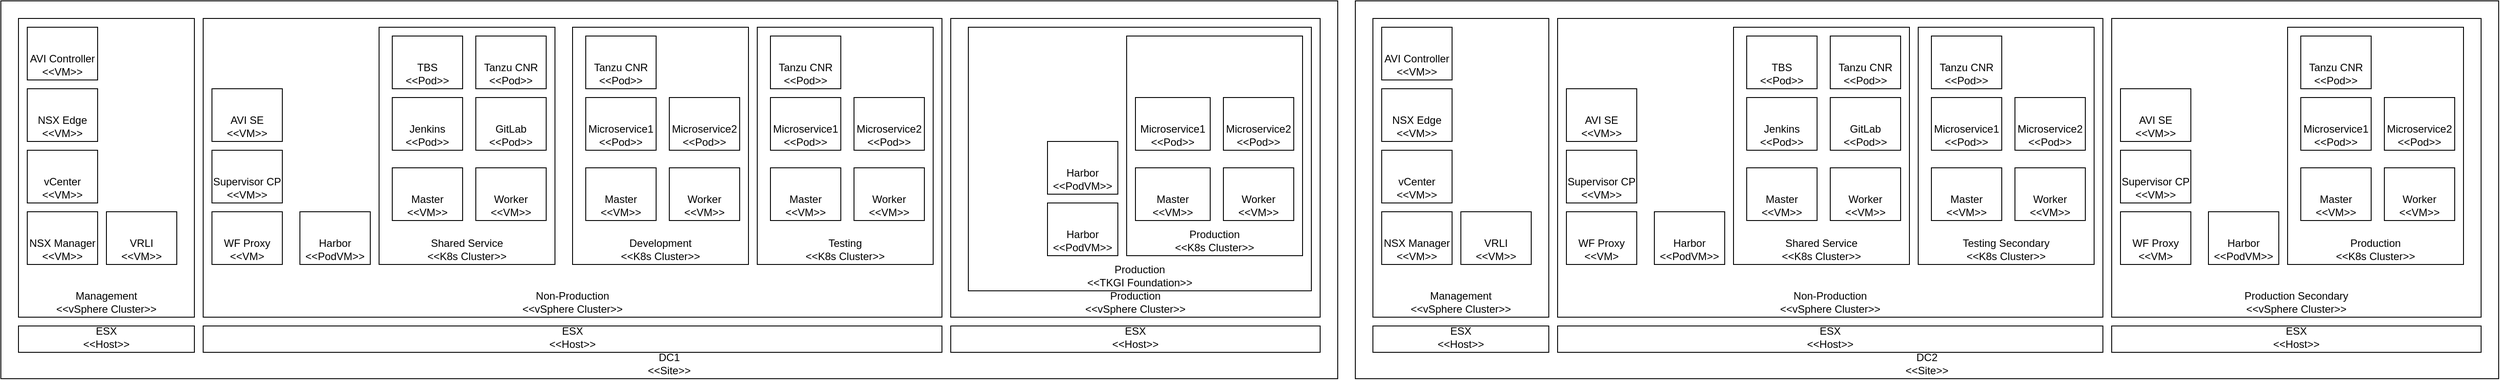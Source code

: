 <mxfile>
    <diagram id="qAm4BBfvQx0zoS3KFt7O" name="Page-1">
        <mxGraphModel dx="1856" dy="544" grid="1" gridSize="10" guides="1" tooltips="1" connect="1" arrows="1" fold="1" page="1" pageScale="1" pageWidth="827" pageHeight="1169" math="0" shadow="0">
            <root>
                <mxCell id="0"/>
                <mxCell id="1" parent="0"/>
                <mxCell id="jFQtCFHf7RdMypHE_TrT-1" value="DC1&lt;br&gt;&amp;lt;&amp;lt;Site&amp;gt;&amp;gt;" style="rounded=0;whiteSpace=wrap;html=1;verticalAlign=bottom;" parent="1" vertex="1">
                    <mxGeometry x="40" y="40" width="1520" height="430" as="geometry"/>
                </mxCell>
                <mxCell id="jFQtCFHf7RdMypHE_TrT-27" value="Production&lt;br&gt;&amp;lt;&amp;lt;vSphere Cluster&amp;gt;&amp;gt;" style="rounded=0;whiteSpace=wrap;html=1;horizontal=1;verticalAlign=bottom;" parent="1" vertex="1">
                    <mxGeometry x="1120" y="60" width="420" height="340" as="geometry"/>
                </mxCell>
                <mxCell id="2" value="Production&lt;br&gt;&amp;lt;&amp;lt;TKGI Foundation&amp;gt;&amp;gt;" style="rounded=0;whiteSpace=wrap;html=1;verticalAlign=bottom;" vertex="1" parent="1">
                    <mxGeometry x="1140" y="70" width="390" height="300" as="geometry"/>
                </mxCell>
                <mxCell id="jFQtCFHf7RdMypHE_TrT-2" value="Management &lt;br&gt;&amp;lt;&amp;lt;vSphere Cluster&amp;gt;&amp;gt;" style="rounded=0;whiteSpace=wrap;html=1;horizontal=1;verticalAlign=bottom;" parent="1" vertex="1">
                    <mxGeometry x="60" y="60" width="200" height="340" as="geometry"/>
                </mxCell>
                <mxCell id="jFQtCFHf7RdMypHE_TrT-3" value="ESX&lt;br&gt;&amp;lt;&amp;lt;Host&amp;gt;&amp;gt;" style="rounded=0;whiteSpace=wrap;html=1;verticalAlign=bottom;" parent="1" vertex="1">
                    <mxGeometry x="60" y="410" width="200" height="30" as="geometry"/>
                </mxCell>
                <mxCell id="jFQtCFHf7RdMypHE_TrT-4" value="ESX&lt;br&gt;&amp;lt;&amp;lt;Host&amp;gt;&amp;gt;" style="rounded=0;whiteSpace=wrap;html=1;verticalAlign=bottom;" parent="1" vertex="1">
                    <mxGeometry x="270" y="410" width="840" height="30" as="geometry"/>
                </mxCell>
                <mxCell id="jFQtCFHf7RdMypHE_TrT-6" value="vCenter&lt;br&gt;&amp;lt;&amp;lt;VM&amp;gt;&amp;gt;" style="rounded=0;whiteSpace=wrap;html=1;verticalAlign=bottom;" parent="1" vertex="1">
                    <mxGeometry x="70" y="210" width="80" height="60" as="geometry"/>
                </mxCell>
                <mxCell id="jFQtCFHf7RdMypHE_TrT-7" value="NSX Manager&lt;br&gt;&amp;lt;&amp;lt;VM&amp;gt;&amp;gt;" style="rounded=0;whiteSpace=wrap;html=1;verticalAlign=bottom;" parent="1" vertex="1">
                    <mxGeometry x="70" y="280" width="80" height="60" as="geometry"/>
                </mxCell>
                <mxCell id="jFQtCFHf7RdMypHE_TrT-8" value="NSX Edge&lt;br&gt;&amp;lt;&amp;lt;VM&amp;gt;&amp;gt;" style="rounded=0;whiteSpace=wrap;html=1;verticalAlign=bottom;" parent="1" vertex="1">
                    <mxGeometry x="70" y="140" width="80" height="60" as="geometry"/>
                </mxCell>
                <mxCell id="jFQtCFHf7RdMypHE_TrT-9" value="AVI Controller&lt;br&gt;&amp;lt;&amp;lt;VM&amp;gt;&amp;gt;" style="rounded=0;whiteSpace=wrap;html=1;verticalAlign=bottom;" parent="1" vertex="1">
                    <mxGeometry x="70" y="70" width="80" height="60" as="geometry"/>
                </mxCell>
                <mxCell id="jFQtCFHf7RdMypHE_TrT-10" value="VRLI&lt;br&gt;&amp;lt;&amp;lt;VM&amp;gt;&amp;gt;" style="rounded=0;whiteSpace=wrap;html=1;verticalAlign=bottom;" parent="1" vertex="1">
                    <mxGeometry x="160" y="280" width="80" height="60" as="geometry"/>
                </mxCell>
                <mxCell id="jFQtCFHf7RdMypHE_TrT-11" value="Non-Production&lt;br&gt;&amp;lt;&amp;lt;vSphere Cluster&amp;gt;&amp;gt;" style="rounded=0;whiteSpace=wrap;html=1;horizontal=1;verticalAlign=bottom;" parent="1" vertex="1">
                    <mxGeometry x="270" y="60" width="840" height="340" as="geometry"/>
                </mxCell>
                <mxCell id="jFQtCFHf7RdMypHE_TrT-12" value="WF Proxy&lt;br&gt;&amp;lt;&amp;lt;VM&amp;gt;" style="rounded=0;whiteSpace=wrap;html=1;verticalAlign=bottom;" parent="1" vertex="1">
                    <mxGeometry x="280" y="280" width="80" height="60" as="geometry"/>
                </mxCell>
                <mxCell id="jFQtCFHf7RdMypHE_TrT-13" value="Supervisor CP&lt;br&gt;&amp;lt;&amp;lt;VM&amp;gt;&amp;gt;" style="rounded=0;whiteSpace=wrap;html=1;verticalAlign=bottom;" parent="1" vertex="1">
                    <mxGeometry x="280" y="210" width="80" height="60" as="geometry"/>
                </mxCell>
                <mxCell id="jFQtCFHf7RdMypHE_TrT-14" value="Harbor&lt;br&gt;&amp;lt;&amp;lt;PodVM&amp;gt;&amp;gt;" style="rounded=0;whiteSpace=wrap;html=1;verticalAlign=bottom;" parent="1" vertex="1">
                    <mxGeometry x="380" y="280" width="80" height="60" as="geometry"/>
                </mxCell>
                <mxCell id="jFQtCFHf7RdMypHE_TrT-15" value="AVI SE&lt;br&gt;&amp;lt;&amp;lt;VM&amp;gt;&amp;gt;" style="rounded=0;whiteSpace=wrap;html=1;verticalAlign=bottom;" parent="1" vertex="1">
                    <mxGeometry x="280" y="140" width="80" height="60" as="geometry"/>
                </mxCell>
                <mxCell id="jFQtCFHf7RdMypHE_TrT-16" value="Shared Service&lt;br&gt;&amp;lt;&amp;lt;K8s Cluster&amp;gt;&amp;gt;" style="rounded=0;whiteSpace=wrap;html=1;verticalAlign=bottom;" parent="1" vertex="1">
                    <mxGeometry x="470" y="70" width="200" height="270" as="geometry"/>
                </mxCell>
                <mxCell id="jFQtCFHf7RdMypHE_TrT-17" value="Master&lt;br&gt;&amp;lt;&amp;lt;VM&amp;gt;&amp;gt;" style="rounded=0;whiteSpace=wrap;html=1;verticalAlign=bottom;" parent="1" vertex="1">
                    <mxGeometry x="485" y="230" width="80" height="60" as="geometry"/>
                </mxCell>
                <mxCell id="jFQtCFHf7RdMypHE_TrT-18" value="Worker&lt;br&gt;&amp;lt;&amp;lt;VM&amp;gt;&amp;gt;" style="rounded=0;whiteSpace=wrap;html=1;verticalAlign=bottom;" parent="1" vertex="1">
                    <mxGeometry x="580" y="230" width="80" height="60" as="geometry"/>
                </mxCell>
                <mxCell id="jFQtCFHf7RdMypHE_TrT-19" value="Jenkins&lt;br&gt;&amp;lt;&amp;lt;Pod&amp;gt;&amp;gt;" style="rounded=0;whiteSpace=wrap;html=1;verticalAlign=bottom;" parent="1" vertex="1">
                    <mxGeometry x="485" y="150" width="80" height="60" as="geometry"/>
                </mxCell>
                <mxCell id="jFQtCFHf7RdMypHE_TrT-20" value="GitLab&lt;br&gt;&amp;lt;&amp;lt;Pod&amp;gt;&amp;gt;" style="rounded=0;whiteSpace=wrap;html=1;verticalAlign=bottom;" parent="1" vertex="1">
                    <mxGeometry x="580" y="150" width="80" height="60" as="geometry"/>
                </mxCell>
                <mxCell id="jFQtCFHf7RdMypHE_TrT-21" value="Development&lt;br&gt;&amp;lt;&amp;lt;K8s Cluster&amp;gt;&amp;gt;" style="rounded=0;whiteSpace=wrap;html=1;verticalAlign=bottom;" parent="1" vertex="1">
                    <mxGeometry x="690" y="70" width="200" height="270" as="geometry"/>
                </mxCell>
                <mxCell id="jFQtCFHf7RdMypHE_TrT-22" value="Master&lt;br&gt;&amp;lt;&amp;lt;VM&amp;gt;&amp;gt;" style="rounded=0;whiteSpace=wrap;html=1;verticalAlign=bottom;" parent="1" vertex="1">
                    <mxGeometry x="705" y="230" width="80" height="60" as="geometry"/>
                </mxCell>
                <mxCell id="jFQtCFHf7RdMypHE_TrT-23" value="Worker&lt;br&gt;&amp;lt;&amp;lt;VM&amp;gt;&amp;gt;" style="rounded=0;whiteSpace=wrap;html=1;verticalAlign=bottom;" parent="1" vertex="1">
                    <mxGeometry x="800" y="230" width="80" height="60" as="geometry"/>
                </mxCell>
                <mxCell id="jFQtCFHf7RdMypHE_TrT-24" value="Microservice1&lt;br&gt;&amp;lt;&amp;lt;Pod&amp;gt;&amp;gt;" style="rounded=0;whiteSpace=wrap;html=1;verticalAlign=bottom;" parent="1" vertex="1">
                    <mxGeometry x="705" y="150" width="80" height="60" as="geometry"/>
                </mxCell>
                <mxCell id="jFQtCFHf7RdMypHE_TrT-25" value="Microservice2&lt;br&gt;&amp;lt;&amp;lt;Pod&amp;gt;&amp;gt;" style="rounded=0;whiteSpace=wrap;html=1;verticalAlign=bottom;" parent="1" vertex="1">
                    <mxGeometry x="800" y="150" width="80" height="60" as="geometry"/>
                </mxCell>
                <mxCell id="jFQtCFHf7RdMypHE_TrT-26" value="ESX&lt;br&gt;&amp;lt;&amp;lt;Host&amp;gt;&amp;gt;" style="rounded=0;whiteSpace=wrap;html=1;verticalAlign=bottom;" parent="1" vertex="1">
                    <mxGeometry x="1120" y="410" width="420" height="30" as="geometry"/>
                </mxCell>
                <mxCell id="jFQtCFHf7RdMypHE_TrT-30" value="Harbor&lt;br&gt;&amp;lt;&amp;lt;PodVM&amp;gt;&amp;gt;" style="rounded=0;whiteSpace=wrap;html=1;verticalAlign=bottom;" parent="1" vertex="1">
                    <mxGeometry x="1230" y="270" width="80" height="60" as="geometry"/>
                </mxCell>
                <mxCell id="jFQtCFHf7RdMypHE_TrT-37" value="Production&lt;br&gt;&amp;lt;&amp;lt;K8s Cluster&amp;gt;&amp;gt;" style="rounded=0;whiteSpace=wrap;html=1;verticalAlign=bottom;" parent="1" vertex="1">
                    <mxGeometry x="1320" y="80" width="200" height="250" as="geometry"/>
                </mxCell>
                <mxCell id="jFQtCFHf7RdMypHE_TrT-38" value="Master&lt;br&gt;&amp;lt;&amp;lt;VM&amp;gt;&amp;gt;" style="rounded=0;whiteSpace=wrap;html=1;verticalAlign=bottom;" parent="1" vertex="1">
                    <mxGeometry x="1330" y="230" width="85" height="60" as="geometry"/>
                </mxCell>
                <mxCell id="jFQtCFHf7RdMypHE_TrT-39" value="Worker&lt;br&gt;&amp;lt;&amp;lt;VM&amp;gt;&amp;gt;" style="rounded=0;whiteSpace=wrap;html=1;verticalAlign=bottom;" parent="1" vertex="1">
                    <mxGeometry x="1430" y="230" width="80" height="60" as="geometry"/>
                </mxCell>
                <mxCell id="jFQtCFHf7RdMypHE_TrT-40" value="Microservice1&lt;br&gt;&amp;lt;&amp;lt;Pod&amp;gt;&amp;gt;" style="rounded=0;whiteSpace=wrap;html=1;verticalAlign=bottom;" parent="1" vertex="1">
                    <mxGeometry x="1330" y="150" width="85" height="60" as="geometry"/>
                </mxCell>
                <mxCell id="jFQtCFHf7RdMypHE_TrT-41" value="Microservice2&lt;br&gt;&amp;lt;&amp;lt;Pod&amp;gt;&amp;gt;" style="rounded=0;whiteSpace=wrap;html=1;verticalAlign=bottom;" parent="1" vertex="1">
                    <mxGeometry x="1430" y="150" width="80" height="60" as="geometry"/>
                </mxCell>
                <mxCell id="jFQtCFHf7RdMypHE_TrT-42" value="TBS&lt;br&gt;&amp;lt;&amp;lt;Pod&amp;gt;&amp;gt;" style="rounded=0;whiteSpace=wrap;html=1;verticalAlign=bottom;" parent="1" vertex="1">
                    <mxGeometry x="485" y="80" width="80" height="60" as="geometry"/>
                </mxCell>
                <mxCell id="jFQtCFHf7RdMypHE_TrT-43" value="Tanzu CNR&lt;br&gt;&amp;lt;&amp;lt;Pod&amp;gt;&amp;gt;" style="rounded=0;whiteSpace=wrap;html=1;verticalAlign=bottom;" parent="1" vertex="1">
                    <mxGeometry x="705" y="80" width="80" height="60" as="geometry"/>
                </mxCell>
                <mxCell id="jFQtCFHf7RdMypHE_TrT-44" value="Tanzu CNR&lt;br&gt;&amp;lt;&amp;lt;Pod&amp;gt;&amp;gt;" style="rounded=0;whiteSpace=wrap;html=1;verticalAlign=bottom;" parent="1" vertex="1">
                    <mxGeometry x="580" y="80" width="80" height="60" as="geometry"/>
                </mxCell>
                <mxCell id="jFQtCFHf7RdMypHE_TrT-46" value="Testing&lt;br&gt;&amp;lt;&amp;lt;K8s Cluster&amp;gt;&amp;gt;" style="rounded=0;whiteSpace=wrap;html=1;verticalAlign=bottom;" parent="1" vertex="1">
                    <mxGeometry x="900" y="70" width="200" height="270" as="geometry"/>
                </mxCell>
                <mxCell id="jFQtCFHf7RdMypHE_TrT-47" value="Master&lt;br&gt;&amp;lt;&amp;lt;VM&amp;gt;&amp;gt;" style="rounded=0;whiteSpace=wrap;html=1;verticalAlign=bottom;" parent="1" vertex="1">
                    <mxGeometry x="915" y="230" width="80" height="60" as="geometry"/>
                </mxCell>
                <mxCell id="jFQtCFHf7RdMypHE_TrT-48" value="Worker&lt;br&gt;&amp;lt;&amp;lt;VM&amp;gt;&amp;gt;" style="rounded=0;whiteSpace=wrap;html=1;verticalAlign=bottom;" parent="1" vertex="1">
                    <mxGeometry x="1010" y="230" width="80" height="60" as="geometry"/>
                </mxCell>
                <mxCell id="jFQtCFHf7RdMypHE_TrT-49" value="Microservice1&lt;br&gt;&amp;lt;&amp;lt;Pod&amp;gt;&amp;gt;" style="rounded=0;whiteSpace=wrap;html=1;verticalAlign=bottom;" parent="1" vertex="1">
                    <mxGeometry x="915" y="150" width="80" height="60" as="geometry"/>
                </mxCell>
                <mxCell id="jFQtCFHf7RdMypHE_TrT-50" value="Microservice2&lt;br&gt;&amp;lt;&amp;lt;Pod&amp;gt;&amp;gt;" style="rounded=0;whiteSpace=wrap;html=1;verticalAlign=bottom;" parent="1" vertex="1">
                    <mxGeometry x="1010" y="150" width="80" height="60" as="geometry"/>
                </mxCell>
                <mxCell id="jFQtCFHf7RdMypHE_TrT-51" value="Tanzu CNR&lt;br&gt;&amp;lt;&amp;lt;Pod&amp;gt;&amp;gt;" style="rounded=0;whiteSpace=wrap;html=1;verticalAlign=bottom;" parent="1" vertex="1">
                    <mxGeometry x="915" y="80" width="80" height="60" as="geometry"/>
                </mxCell>
                <mxCell id="jFQtCFHf7RdMypHE_TrT-52" value="DC2&lt;br&gt;&amp;lt;&amp;lt;Site&amp;gt;&amp;gt;" style="rounded=0;whiteSpace=wrap;html=1;verticalAlign=bottom;" parent="1" vertex="1">
                    <mxGeometry x="1580" y="40" width="1300" height="430" as="geometry"/>
                </mxCell>
                <mxCell id="jFQtCFHf7RdMypHE_TrT-53" value="Management &lt;br&gt;&amp;lt;&amp;lt;vSphere Cluster&amp;gt;&amp;gt;" style="rounded=0;whiteSpace=wrap;html=1;horizontal=1;verticalAlign=bottom;" parent="1" vertex="1">
                    <mxGeometry x="1600" y="60" width="200" height="340" as="geometry"/>
                </mxCell>
                <mxCell id="jFQtCFHf7RdMypHE_TrT-54" value="ESX&lt;br&gt;&amp;lt;&amp;lt;Host&amp;gt;&amp;gt;" style="rounded=0;whiteSpace=wrap;html=1;verticalAlign=bottom;" parent="1" vertex="1">
                    <mxGeometry x="1600" y="410" width="200" height="30" as="geometry"/>
                </mxCell>
                <mxCell id="jFQtCFHf7RdMypHE_TrT-55" value="ESX&lt;br&gt;&amp;lt;&amp;lt;Host&amp;gt;&amp;gt;" style="rounded=0;whiteSpace=wrap;html=1;verticalAlign=bottom;" parent="1" vertex="1">
                    <mxGeometry x="1810" y="410" width="620" height="30" as="geometry"/>
                </mxCell>
                <mxCell id="jFQtCFHf7RdMypHE_TrT-56" value="vCenter&lt;br&gt;&amp;lt;&amp;lt;VM&amp;gt;&amp;gt;" style="rounded=0;whiteSpace=wrap;html=1;verticalAlign=bottom;" parent="1" vertex="1">
                    <mxGeometry x="1610" y="210" width="80" height="60" as="geometry"/>
                </mxCell>
                <mxCell id="jFQtCFHf7RdMypHE_TrT-57" value="NSX Manager&lt;br&gt;&amp;lt;&amp;lt;VM&amp;gt;&amp;gt;" style="rounded=0;whiteSpace=wrap;html=1;verticalAlign=bottom;" parent="1" vertex="1">
                    <mxGeometry x="1610" y="280" width="80" height="60" as="geometry"/>
                </mxCell>
                <mxCell id="jFQtCFHf7RdMypHE_TrT-58" value="NSX Edge&lt;br&gt;&amp;lt;&amp;lt;VM&amp;gt;&amp;gt;" style="rounded=0;whiteSpace=wrap;html=1;verticalAlign=bottom;" parent="1" vertex="1">
                    <mxGeometry x="1610" y="140" width="80" height="60" as="geometry"/>
                </mxCell>
                <mxCell id="jFQtCFHf7RdMypHE_TrT-59" value="AVI Controller&lt;br&gt;&amp;lt;&amp;lt;VM&amp;gt;&amp;gt;" style="rounded=0;whiteSpace=wrap;html=1;verticalAlign=bottom;" parent="1" vertex="1">
                    <mxGeometry x="1610" y="70" width="80" height="60" as="geometry"/>
                </mxCell>
                <mxCell id="jFQtCFHf7RdMypHE_TrT-60" value="VRLI&lt;br&gt;&amp;lt;&amp;lt;VM&amp;gt;&amp;gt;" style="rounded=0;whiteSpace=wrap;html=1;verticalAlign=bottom;" parent="1" vertex="1">
                    <mxGeometry x="1700" y="280" width="80" height="60" as="geometry"/>
                </mxCell>
                <mxCell id="jFQtCFHf7RdMypHE_TrT-61" value="Non-Production&lt;br&gt;&amp;lt;&amp;lt;vSphere Cluster&amp;gt;&amp;gt;" style="rounded=0;whiteSpace=wrap;html=1;horizontal=1;verticalAlign=bottom;" parent="1" vertex="1">
                    <mxGeometry x="1810" y="60" width="620" height="340" as="geometry"/>
                </mxCell>
                <mxCell id="jFQtCFHf7RdMypHE_TrT-62" value="WF Proxy&lt;br&gt;&amp;lt;&amp;lt;VM&amp;gt;" style="rounded=0;whiteSpace=wrap;html=1;verticalAlign=bottom;" parent="1" vertex="1">
                    <mxGeometry x="1820" y="280" width="80" height="60" as="geometry"/>
                </mxCell>
                <mxCell id="jFQtCFHf7RdMypHE_TrT-63" value="Supervisor CP&lt;br&gt;&amp;lt;&amp;lt;VM&amp;gt;&amp;gt;" style="rounded=0;whiteSpace=wrap;html=1;verticalAlign=bottom;" parent="1" vertex="1">
                    <mxGeometry x="1820" y="210" width="80" height="60" as="geometry"/>
                </mxCell>
                <mxCell id="jFQtCFHf7RdMypHE_TrT-64" value="Harbor&lt;br&gt;&amp;lt;&amp;lt;PodVM&amp;gt;&amp;gt;" style="rounded=0;whiteSpace=wrap;html=1;verticalAlign=bottom;" parent="1" vertex="1">
                    <mxGeometry x="1920" y="280" width="80" height="60" as="geometry"/>
                </mxCell>
                <mxCell id="jFQtCFHf7RdMypHE_TrT-65" value="AVI SE&lt;br&gt;&amp;lt;&amp;lt;VM&amp;gt;&amp;gt;" style="rounded=0;whiteSpace=wrap;html=1;verticalAlign=bottom;" parent="1" vertex="1">
                    <mxGeometry x="1820" y="140" width="80" height="60" as="geometry"/>
                </mxCell>
                <mxCell id="jFQtCFHf7RdMypHE_TrT-66" value="Shared Service&lt;br&gt;&amp;lt;&amp;lt;K8s Cluster&amp;gt;&amp;gt;" style="rounded=0;whiteSpace=wrap;html=1;verticalAlign=bottom;" parent="1" vertex="1">
                    <mxGeometry x="2010" y="70" width="200" height="270" as="geometry"/>
                </mxCell>
                <mxCell id="jFQtCFHf7RdMypHE_TrT-67" value="Master&lt;br&gt;&amp;lt;&amp;lt;VM&amp;gt;&amp;gt;" style="rounded=0;whiteSpace=wrap;html=1;verticalAlign=bottom;" parent="1" vertex="1">
                    <mxGeometry x="2025" y="230" width="80" height="60" as="geometry"/>
                </mxCell>
                <mxCell id="jFQtCFHf7RdMypHE_TrT-68" value="Worker&lt;br&gt;&amp;lt;&amp;lt;VM&amp;gt;&amp;gt;" style="rounded=0;whiteSpace=wrap;html=1;verticalAlign=bottom;" parent="1" vertex="1">
                    <mxGeometry x="2120" y="230" width="80" height="60" as="geometry"/>
                </mxCell>
                <mxCell id="jFQtCFHf7RdMypHE_TrT-69" value="Jenkins&lt;br&gt;&amp;lt;&amp;lt;Pod&amp;gt;&amp;gt;" style="rounded=0;whiteSpace=wrap;html=1;verticalAlign=bottom;" parent="1" vertex="1">
                    <mxGeometry x="2025" y="150" width="80" height="60" as="geometry"/>
                </mxCell>
                <mxCell id="jFQtCFHf7RdMypHE_TrT-70" value="GitLab&lt;br&gt;&amp;lt;&amp;lt;Pod&amp;gt;&amp;gt;" style="rounded=0;whiteSpace=wrap;html=1;verticalAlign=bottom;" parent="1" vertex="1">
                    <mxGeometry x="2120" y="150" width="80" height="60" as="geometry"/>
                </mxCell>
                <mxCell id="jFQtCFHf7RdMypHE_TrT-76" value="ESX&lt;br&gt;&amp;lt;&amp;lt;Host&amp;gt;&amp;gt;" style="rounded=0;whiteSpace=wrap;html=1;verticalAlign=bottom;" parent="1" vertex="1">
                    <mxGeometry x="2440" y="410" width="420" height="30" as="geometry"/>
                </mxCell>
                <mxCell id="jFQtCFHf7RdMypHE_TrT-77" value="Production Secondary&lt;br&gt;&amp;lt;&amp;lt;vSphere Cluster&amp;gt;&amp;gt;" style="rounded=0;whiteSpace=wrap;html=1;horizontal=1;verticalAlign=bottom;" parent="1" vertex="1">
                    <mxGeometry x="2440" y="60" width="420" height="340" as="geometry"/>
                </mxCell>
                <mxCell id="jFQtCFHf7RdMypHE_TrT-78" value="WF Proxy&lt;br&gt;&amp;lt;&amp;lt;VM&amp;gt;" style="rounded=0;whiteSpace=wrap;html=1;verticalAlign=bottom;" parent="1" vertex="1">
                    <mxGeometry x="2450" y="280" width="80" height="60" as="geometry"/>
                </mxCell>
                <mxCell id="jFQtCFHf7RdMypHE_TrT-79" value="Supervisor CP&lt;br&gt;&amp;lt;&amp;lt;VM&amp;gt;&amp;gt;" style="rounded=0;whiteSpace=wrap;html=1;verticalAlign=bottom;" parent="1" vertex="1">
                    <mxGeometry x="2450" y="210" width="80" height="60" as="geometry"/>
                </mxCell>
                <mxCell id="jFQtCFHf7RdMypHE_TrT-80" value="Harbor&lt;br&gt;&amp;lt;&amp;lt;PodVM&amp;gt;&amp;gt;" style="rounded=0;whiteSpace=wrap;html=1;verticalAlign=bottom;" parent="1" vertex="1">
                    <mxGeometry x="2550" y="280" width="80" height="60" as="geometry"/>
                </mxCell>
                <mxCell id="jFQtCFHf7RdMypHE_TrT-81" value="AVI SE&lt;br&gt;&amp;lt;&amp;lt;VM&amp;gt;&amp;gt;" style="rounded=0;whiteSpace=wrap;html=1;verticalAlign=bottom;" parent="1" vertex="1">
                    <mxGeometry x="2450" y="140" width="80" height="60" as="geometry"/>
                </mxCell>
                <mxCell id="jFQtCFHf7RdMypHE_TrT-82" value="Production&lt;br&gt;&amp;lt;&amp;lt;K8s Cluster&amp;gt;&amp;gt;" style="rounded=0;whiteSpace=wrap;html=1;verticalAlign=bottom;" parent="1" vertex="1">
                    <mxGeometry x="2640" y="70" width="200" height="270" as="geometry"/>
                </mxCell>
                <mxCell id="jFQtCFHf7RdMypHE_TrT-83" value="Master&lt;br&gt;&amp;lt;&amp;lt;VM&amp;gt;&amp;gt;" style="rounded=0;whiteSpace=wrap;html=1;verticalAlign=bottom;" parent="1" vertex="1">
                    <mxGeometry x="2655" y="230" width="80" height="60" as="geometry"/>
                </mxCell>
                <mxCell id="jFQtCFHf7RdMypHE_TrT-84" value="Worker&lt;br&gt;&amp;lt;&amp;lt;VM&amp;gt;&amp;gt;" style="rounded=0;whiteSpace=wrap;html=1;verticalAlign=bottom;" parent="1" vertex="1">
                    <mxGeometry x="2750" y="230" width="80" height="60" as="geometry"/>
                </mxCell>
                <mxCell id="jFQtCFHf7RdMypHE_TrT-85" value="Microservice1&lt;br&gt;&amp;lt;&amp;lt;Pod&amp;gt;&amp;gt;" style="rounded=0;whiteSpace=wrap;html=1;verticalAlign=bottom;" parent="1" vertex="1">
                    <mxGeometry x="2655" y="150" width="80" height="60" as="geometry"/>
                </mxCell>
                <mxCell id="jFQtCFHf7RdMypHE_TrT-86" value="Microservice2&lt;br&gt;&amp;lt;&amp;lt;Pod&amp;gt;&amp;gt;" style="rounded=0;whiteSpace=wrap;html=1;verticalAlign=bottom;" parent="1" vertex="1">
                    <mxGeometry x="2750" y="150" width="80" height="60" as="geometry"/>
                </mxCell>
                <mxCell id="jFQtCFHf7RdMypHE_TrT-87" value="TBS&lt;br&gt;&amp;lt;&amp;lt;Pod&amp;gt;&amp;gt;" style="rounded=0;whiteSpace=wrap;html=1;verticalAlign=bottom;" parent="1" vertex="1">
                    <mxGeometry x="2025" y="80" width="80" height="60" as="geometry"/>
                </mxCell>
                <mxCell id="jFQtCFHf7RdMypHE_TrT-89" value="Tanzu CNR&lt;br&gt;&amp;lt;&amp;lt;Pod&amp;gt;&amp;gt;" style="rounded=0;whiteSpace=wrap;html=1;verticalAlign=bottom;" parent="1" vertex="1">
                    <mxGeometry x="2120" y="80" width="80" height="60" as="geometry"/>
                </mxCell>
                <mxCell id="jFQtCFHf7RdMypHE_TrT-90" value="Tanzu CNR&lt;br&gt;&amp;lt;&amp;lt;Pod&amp;gt;&amp;gt;" style="rounded=0;whiteSpace=wrap;html=1;verticalAlign=bottom;" parent="1" vertex="1">
                    <mxGeometry x="2655" y="80" width="80" height="60" as="geometry"/>
                </mxCell>
                <mxCell id="jFQtCFHf7RdMypHE_TrT-91" value="Testing Secondary&lt;br&gt;&amp;lt;&amp;lt;K8s Cluster&amp;gt;&amp;gt;" style="rounded=0;whiteSpace=wrap;html=1;verticalAlign=bottom;" parent="1" vertex="1">
                    <mxGeometry x="2220" y="70" width="200" height="270" as="geometry"/>
                </mxCell>
                <mxCell id="jFQtCFHf7RdMypHE_TrT-92" value="Master&lt;br&gt;&amp;lt;&amp;lt;VM&amp;gt;&amp;gt;" style="rounded=0;whiteSpace=wrap;html=1;verticalAlign=bottom;" parent="1" vertex="1">
                    <mxGeometry x="2235" y="230" width="80" height="60" as="geometry"/>
                </mxCell>
                <mxCell id="jFQtCFHf7RdMypHE_TrT-93" value="Worker&lt;br&gt;&amp;lt;&amp;lt;VM&amp;gt;&amp;gt;" style="rounded=0;whiteSpace=wrap;html=1;verticalAlign=bottom;" parent="1" vertex="1">
                    <mxGeometry x="2330" y="230" width="80" height="60" as="geometry"/>
                </mxCell>
                <mxCell id="jFQtCFHf7RdMypHE_TrT-94" value="Microservice1&lt;br&gt;&amp;lt;&amp;lt;Pod&amp;gt;&amp;gt;" style="rounded=0;whiteSpace=wrap;html=1;verticalAlign=bottom;" parent="1" vertex="1">
                    <mxGeometry x="2235" y="150" width="80" height="60" as="geometry"/>
                </mxCell>
                <mxCell id="jFQtCFHf7RdMypHE_TrT-95" value="Microservice2&lt;br&gt;&amp;lt;&amp;lt;Pod&amp;gt;&amp;gt;" style="rounded=0;whiteSpace=wrap;html=1;verticalAlign=bottom;" parent="1" vertex="1">
                    <mxGeometry x="2330" y="150" width="80" height="60" as="geometry"/>
                </mxCell>
                <mxCell id="jFQtCFHf7RdMypHE_TrT-96" value="Tanzu CNR&lt;br&gt;&amp;lt;&amp;lt;Pod&amp;gt;&amp;gt;" style="rounded=0;whiteSpace=wrap;html=1;verticalAlign=bottom;" parent="1" vertex="1">
                    <mxGeometry x="2235" y="80" width="80" height="60" as="geometry"/>
                </mxCell>
                <mxCell id="3" value="Harbor&lt;br&gt;&amp;lt;&amp;lt;PodVM&amp;gt;&amp;gt;" style="rounded=0;whiteSpace=wrap;html=1;verticalAlign=bottom;" vertex="1" parent="1">
                    <mxGeometry x="1230" y="200" width="80" height="60" as="geometry"/>
                </mxCell>
            </root>
        </mxGraphModel>
    </diagram>
</mxfile>
